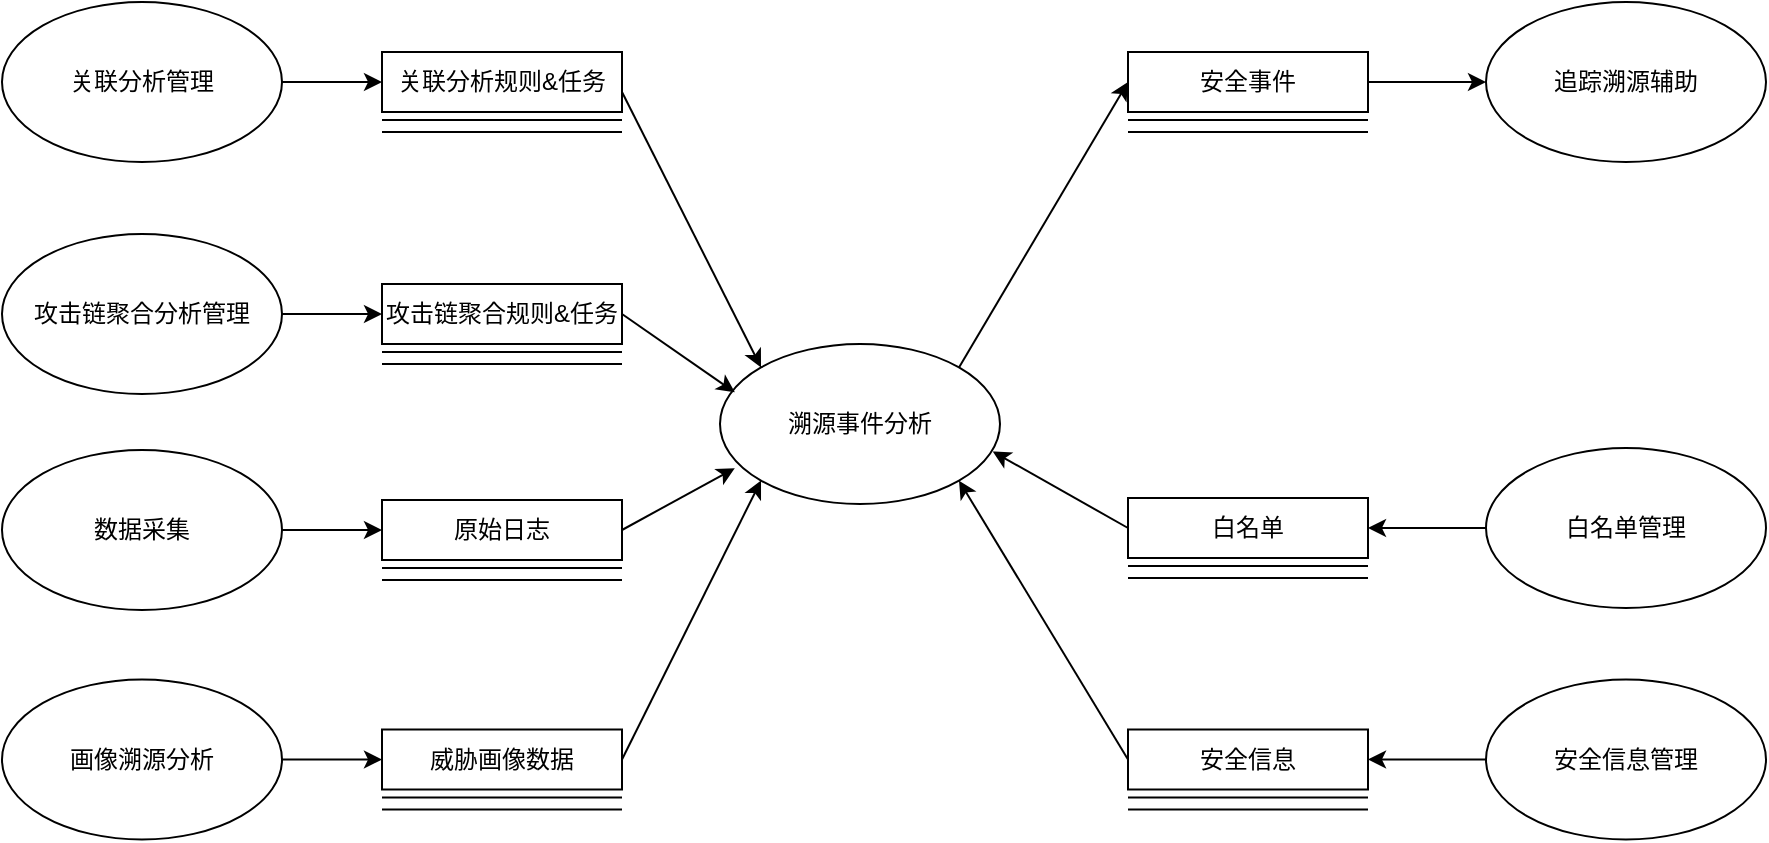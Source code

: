 <mxfile version="17.1.3" type="github">
  <diagram id="C5RBs43oDa-KdzZeNtuy" name="Page-1">
    <mxGraphModel dx="1897" dy="681" grid="1" gridSize="10" guides="1" tooltips="1" connect="1" arrows="1" fold="1" page="1" pageScale="1" pageWidth="827" pageHeight="1169" math="0" shadow="0">
      <root>
        <mxCell id="WIyWlLk6GJQsqaUBKTNV-0" />
        <mxCell id="WIyWlLk6GJQsqaUBKTNV-1" parent="WIyWlLk6GJQsqaUBKTNV-0" />
        <mxCell id="AxuAEFp41O1iY1T-BUaN-5" style="rounded=0;orthogonalLoop=1;jettySize=auto;html=1;exitX=1;exitY=0.5;exitDx=0;exitDy=0;entryX=0;entryY=0.5;entryDx=0;entryDy=0;" edge="1" parent="WIyWlLk6GJQsqaUBKTNV-1" source="AxuAEFp41O1iY1T-BUaN-4" target="AxuAEFp41O1iY1T-BUaN-1">
          <mxGeometry relative="1" as="geometry">
            <mxPoint x="501" y="214" as="targetPoint" />
          </mxGeometry>
        </mxCell>
        <mxCell id="AxuAEFp41O1iY1T-BUaN-43" style="edgeStyle=none;rounded=0;orthogonalLoop=1;jettySize=auto;html=1;exitX=1;exitY=0;exitDx=0;exitDy=0;entryX=0;entryY=0.5;entryDx=0;entryDy=0;" edge="1" parent="WIyWlLk6GJQsqaUBKTNV-1" source="AxuAEFp41O1iY1T-BUaN-0" target="AxuAEFp41O1iY1T-BUaN-37">
          <mxGeometry relative="1" as="geometry" />
        </mxCell>
        <mxCell id="AxuAEFp41O1iY1T-BUaN-0" value="溯源事件分析" style="ellipse;whiteSpace=wrap;html=1;" vertex="1" parent="WIyWlLk6GJQsqaUBKTNV-1">
          <mxGeometry x="160" y="260" width="140" height="80" as="geometry" />
        </mxCell>
        <mxCell id="AxuAEFp41O1iY1T-BUaN-1" value="关联分析规则&amp;amp;任务" style="rounded=0;whiteSpace=wrap;html=1;" vertex="1" parent="WIyWlLk6GJQsqaUBKTNV-1">
          <mxGeometry x="-9" y="114" width="120" height="30" as="geometry" />
        </mxCell>
        <mxCell id="AxuAEFp41O1iY1T-BUaN-2" value="" style="endArrow=none;html=1;rounded=0;" edge="1" parent="WIyWlLk6GJQsqaUBKTNV-1">
          <mxGeometry width="50" height="50" relative="1" as="geometry">
            <mxPoint x="-9" y="148" as="sourcePoint" />
            <mxPoint x="111" y="148" as="targetPoint" />
          </mxGeometry>
        </mxCell>
        <mxCell id="AxuAEFp41O1iY1T-BUaN-3" value="" style="endArrow=none;html=1;rounded=0;" edge="1" parent="WIyWlLk6GJQsqaUBKTNV-1">
          <mxGeometry width="50" height="50" relative="1" as="geometry">
            <mxPoint x="-9" y="154" as="sourcePoint" />
            <mxPoint x="111" y="154" as="targetPoint" />
          </mxGeometry>
        </mxCell>
        <mxCell id="AxuAEFp41O1iY1T-BUaN-20" style="edgeStyle=none;rounded=0;orthogonalLoop=1;jettySize=auto;html=1;exitX=0;exitY=0.5;exitDx=0;exitDy=0;entryX=1;entryY=0.5;entryDx=0;entryDy=0;" edge="1" parent="WIyWlLk6GJQsqaUBKTNV-1" source="AxuAEFp41O1iY1T-BUaN-40" target="AxuAEFp41O1iY1T-BUaN-17">
          <mxGeometry relative="1" as="geometry" />
        </mxCell>
        <mxCell id="AxuAEFp41O1iY1T-BUaN-4" value="关联分析管理" style="ellipse;whiteSpace=wrap;html=1;" vertex="1" parent="WIyWlLk6GJQsqaUBKTNV-1">
          <mxGeometry x="-199" y="89" width="140" height="80" as="geometry" />
        </mxCell>
        <mxCell id="AxuAEFp41O1iY1T-BUaN-6" style="rounded=0;orthogonalLoop=1;jettySize=auto;html=1;exitX=1;exitY=0.667;exitDx=0;exitDy=0;exitPerimeter=0;entryX=0;entryY=0;entryDx=0;entryDy=0;" edge="1" parent="WIyWlLk6GJQsqaUBKTNV-1" source="AxuAEFp41O1iY1T-BUaN-1" target="AxuAEFp41O1iY1T-BUaN-0">
          <mxGeometry relative="1" as="geometry">
            <mxPoint x="530" y="200" as="targetPoint" />
            <mxPoint x="400" y="190" as="sourcePoint" />
          </mxGeometry>
        </mxCell>
        <mxCell id="AxuAEFp41O1iY1T-BUaN-16" style="edgeStyle=none;rounded=0;orthogonalLoop=1;jettySize=auto;html=1;exitX=1;exitY=0.5;exitDx=0;exitDy=0;entryX=0.053;entryY=0.302;entryDx=0;entryDy=0;entryPerimeter=0;" edge="1" parent="WIyWlLk6GJQsqaUBKTNV-1" source="AxuAEFp41O1iY1T-BUaN-8" target="AxuAEFp41O1iY1T-BUaN-0">
          <mxGeometry relative="1" as="geometry" />
        </mxCell>
        <mxCell id="AxuAEFp41O1iY1T-BUaN-8" value="攻击链聚合规则&amp;amp;任务" style="rounded=0;whiteSpace=wrap;html=1;" vertex="1" parent="WIyWlLk6GJQsqaUBKTNV-1">
          <mxGeometry x="-9" y="230" width="120" height="30" as="geometry" />
        </mxCell>
        <mxCell id="AxuAEFp41O1iY1T-BUaN-9" value="" style="endArrow=none;html=1;rounded=0;" edge="1" parent="WIyWlLk6GJQsqaUBKTNV-1">
          <mxGeometry width="50" height="50" relative="1" as="geometry">
            <mxPoint x="-9" y="264" as="sourcePoint" />
            <mxPoint x="111" y="264" as="targetPoint" />
          </mxGeometry>
        </mxCell>
        <mxCell id="AxuAEFp41O1iY1T-BUaN-10" value="" style="endArrow=none;html=1;rounded=0;" edge="1" parent="WIyWlLk6GJQsqaUBKTNV-1">
          <mxGeometry width="50" height="50" relative="1" as="geometry">
            <mxPoint x="-9" y="270" as="sourcePoint" />
            <mxPoint x="111" y="270" as="targetPoint" />
          </mxGeometry>
        </mxCell>
        <mxCell id="AxuAEFp41O1iY1T-BUaN-21" style="edgeStyle=none;rounded=0;orthogonalLoop=1;jettySize=auto;html=1;exitX=0;exitY=0.5;exitDx=0;exitDy=0;entryX=0.974;entryY=0.672;entryDx=0;entryDy=0;entryPerimeter=0;" edge="1" parent="WIyWlLk6GJQsqaUBKTNV-1" source="AxuAEFp41O1iY1T-BUaN-17" target="AxuAEFp41O1iY1T-BUaN-0">
          <mxGeometry relative="1" as="geometry" />
        </mxCell>
        <mxCell id="AxuAEFp41O1iY1T-BUaN-17" value="白名单" style="rounded=0;whiteSpace=wrap;html=1;" vertex="1" parent="WIyWlLk6GJQsqaUBKTNV-1">
          <mxGeometry x="364" y="337" width="120" height="30" as="geometry" />
        </mxCell>
        <mxCell id="AxuAEFp41O1iY1T-BUaN-18" value="" style="endArrow=none;html=1;rounded=0;" edge="1" parent="WIyWlLk6GJQsqaUBKTNV-1">
          <mxGeometry width="50" height="50" relative="1" as="geometry">
            <mxPoint x="364" y="371" as="sourcePoint" />
            <mxPoint x="484" y="371" as="targetPoint" />
          </mxGeometry>
        </mxCell>
        <mxCell id="AxuAEFp41O1iY1T-BUaN-19" value="" style="endArrow=none;html=1;rounded=0;" edge="1" parent="WIyWlLk6GJQsqaUBKTNV-1">
          <mxGeometry width="50" height="50" relative="1" as="geometry">
            <mxPoint x="364" y="377" as="sourcePoint" />
            <mxPoint x="484" y="377" as="targetPoint" />
          </mxGeometry>
        </mxCell>
        <mxCell id="AxuAEFp41O1iY1T-BUaN-25" style="edgeStyle=none;rounded=0;orthogonalLoop=1;jettySize=auto;html=1;entryX=1;entryY=1;entryDx=0;entryDy=0;exitX=0;exitY=0.5;exitDx=0;exitDy=0;" edge="1" parent="WIyWlLk6GJQsqaUBKTNV-1" source="AxuAEFp41O1iY1T-BUaN-22" target="AxuAEFp41O1iY1T-BUaN-0">
          <mxGeometry relative="1" as="geometry">
            <mxPoint x="460" y="400" as="targetPoint" />
          </mxGeometry>
        </mxCell>
        <mxCell id="AxuAEFp41O1iY1T-BUaN-22" value="安全信息" style="rounded=0;whiteSpace=wrap;html=1;" vertex="1" parent="WIyWlLk6GJQsqaUBKTNV-1">
          <mxGeometry x="364" y="452.75" width="120" height="30" as="geometry" />
        </mxCell>
        <mxCell id="AxuAEFp41O1iY1T-BUaN-23" value="" style="endArrow=none;html=1;rounded=0;" edge="1" parent="WIyWlLk6GJQsqaUBKTNV-1">
          <mxGeometry width="50" height="50" relative="1" as="geometry">
            <mxPoint x="364" y="486.75" as="sourcePoint" />
            <mxPoint x="484" y="486.75" as="targetPoint" />
          </mxGeometry>
        </mxCell>
        <mxCell id="AxuAEFp41O1iY1T-BUaN-24" value="" style="endArrow=none;html=1;rounded=0;" edge="1" parent="WIyWlLk6GJQsqaUBKTNV-1">
          <mxGeometry width="50" height="50" relative="1" as="geometry">
            <mxPoint x="364" y="492.75" as="sourcePoint" />
            <mxPoint x="484" y="492.75" as="targetPoint" />
          </mxGeometry>
        </mxCell>
        <mxCell id="AxuAEFp41O1iY1T-BUaN-29" style="edgeStyle=none;rounded=0;orthogonalLoop=1;jettySize=auto;html=1;exitX=0;exitY=0.5;exitDx=0;exitDy=0;entryX=1;entryY=0.5;entryDx=0;entryDy=0;" edge="1" parent="WIyWlLk6GJQsqaUBKTNV-1" source="AxuAEFp41O1iY1T-BUaN-41" target="AxuAEFp41O1iY1T-BUaN-22">
          <mxGeometry relative="1" as="geometry">
            <mxPoint x="624.503" y="351.034" as="sourcePoint" />
            <mxPoint x="494" y="377.75" as="targetPoint" />
          </mxGeometry>
        </mxCell>
        <mxCell id="AxuAEFp41O1iY1T-BUaN-34" style="edgeStyle=none;rounded=0;orthogonalLoop=1;jettySize=auto;html=1;entryX=0;entryY=0.5;entryDx=0;entryDy=0;" edge="1" parent="WIyWlLk6GJQsqaUBKTNV-1" source="AxuAEFp41O1iY1T-BUaN-30" target="AxuAEFp41O1iY1T-BUaN-31">
          <mxGeometry relative="1" as="geometry" />
        </mxCell>
        <mxCell id="AxuAEFp41O1iY1T-BUaN-30" value="数据采集" style="ellipse;whiteSpace=wrap;html=1;" vertex="1" parent="WIyWlLk6GJQsqaUBKTNV-1">
          <mxGeometry x="-199" y="313" width="140" height="80" as="geometry" />
        </mxCell>
        <mxCell id="AxuAEFp41O1iY1T-BUaN-35" style="edgeStyle=none;rounded=0;orthogonalLoop=1;jettySize=auto;html=1;exitX=1;exitY=0.5;exitDx=0;exitDy=0;entryX=0.053;entryY=0.776;entryDx=0;entryDy=0;entryPerimeter=0;" edge="1" parent="WIyWlLk6GJQsqaUBKTNV-1" source="AxuAEFp41O1iY1T-BUaN-31" target="AxuAEFp41O1iY1T-BUaN-0">
          <mxGeometry relative="1" as="geometry" />
        </mxCell>
        <mxCell id="AxuAEFp41O1iY1T-BUaN-31" value="原始日志" style="rounded=0;whiteSpace=wrap;html=1;" vertex="1" parent="WIyWlLk6GJQsqaUBKTNV-1">
          <mxGeometry x="-9" y="338" width="120" height="30" as="geometry" />
        </mxCell>
        <mxCell id="AxuAEFp41O1iY1T-BUaN-32" value="" style="endArrow=none;html=1;rounded=0;" edge="1" parent="WIyWlLk6GJQsqaUBKTNV-1">
          <mxGeometry width="50" height="50" relative="1" as="geometry">
            <mxPoint x="-9" y="372" as="sourcePoint" />
            <mxPoint x="111" y="372" as="targetPoint" />
          </mxGeometry>
        </mxCell>
        <mxCell id="AxuAEFp41O1iY1T-BUaN-33" value="" style="endArrow=none;html=1;rounded=0;" edge="1" parent="WIyWlLk6GJQsqaUBKTNV-1">
          <mxGeometry width="50" height="50" relative="1" as="geometry">
            <mxPoint x="-9" y="378.0" as="sourcePoint" />
            <mxPoint x="111" y="378.0" as="targetPoint" />
          </mxGeometry>
        </mxCell>
        <mxCell id="AxuAEFp41O1iY1T-BUaN-36" value="追踪溯源辅助" style="ellipse;whiteSpace=wrap;html=1;" vertex="1" parent="WIyWlLk6GJQsqaUBKTNV-1">
          <mxGeometry x="543" y="89" width="140" height="80" as="geometry" />
        </mxCell>
        <mxCell id="AxuAEFp41O1iY1T-BUaN-54" value="" style="edgeStyle=none;rounded=0;orthogonalLoop=1;jettySize=auto;html=1;exitX=1;exitY=0.5;exitDx=0;exitDy=0;" edge="1" parent="WIyWlLk6GJQsqaUBKTNV-1" source="AxuAEFp41O1iY1T-BUaN-37" target="AxuAEFp41O1iY1T-BUaN-36">
          <mxGeometry relative="1" as="geometry" />
        </mxCell>
        <mxCell id="AxuAEFp41O1iY1T-BUaN-37" value="安全事件" style="rounded=0;whiteSpace=wrap;html=1;" vertex="1" parent="WIyWlLk6GJQsqaUBKTNV-1">
          <mxGeometry x="364" y="114" width="120" height="30" as="geometry" />
        </mxCell>
        <mxCell id="AxuAEFp41O1iY1T-BUaN-38" value="" style="endArrow=none;html=1;rounded=0;" edge="1" parent="WIyWlLk6GJQsqaUBKTNV-1">
          <mxGeometry width="50" height="50" relative="1" as="geometry">
            <mxPoint x="364" y="148" as="sourcePoint" />
            <mxPoint x="484" y="148" as="targetPoint" />
          </mxGeometry>
        </mxCell>
        <mxCell id="AxuAEFp41O1iY1T-BUaN-39" value="" style="endArrow=none;html=1;rounded=0;" edge="1" parent="WIyWlLk6GJQsqaUBKTNV-1">
          <mxGeometry width="50" height="50" relative="1" as="geometry">
            <mxPoint x="364" y="154.0" as="sourcePoint" />
            <mxPoint x="484" y="154.0" as="targetPoint" />
          </mxGeometry>
        </mxCell>
        <mxCell id="AxuAEFp41O1iY1T-BUaN-40" value="白名单管理" style="ellipse;whiteSpace=wrap;html=1;" vertex="1" parent="WIyWlLk6GJQsqaUBKTNV-1">
          <mxGeometry x="543" y="312" width="140" height="80" as="geometry" />
        </mxCell>
        <mxCell id="AxuAEFp41O1iY1T-BUaN-41" value="安全信息管理" style="ellipse;whiteSpace=wrap;html=1;" vertex="1" parent="WIyWlLk6GJQsqaUBKTNV-1">
          <mxGeometry x="543" y="427.75" width="140" height="80" as="geometry" />
        </mxCell>
        <mxCell id="AxuAEFp41O1iY1T-BUaN-52" style="edgeStyle=none;rounded=0;orthogonalLoop=1;jettySize=auto;html=1;exitX=1;exitY=0.5;exitDx=0;exitDy=0;entryX=0;entryY=0.5;entryDx=0;entryDy=0;" edge="1" parent="WIyWlLk6GJQsqaUBKTNV-1" source="AxuAEFp41O1iY1T-BUaN-46" target="AxuAEFp41O1iY1T-BUaN-49">
          <mxGeometry relative="1" as="geometry" />
        </mxCell>
        <mxCell id="AxuAEFp41O1iY1T-BUaN-46" value="画像溯源分析" style="ellipse;whiteSpace=wrap;html=1;" vertex="1" parent="WIyWlLk6GJQsqaUBKTNV-1">
          <mxGeometry x="-199" y="427.75" width="140" height="80" as="geometry" />
        </mxCell>
        <mxCell id="AxuAEFp41O1iY1T-BUaN-53" style="edgeStyle=none;rounded=0;orthogonalLoop=1;jettySize=auto;html=1;exitX=1;exitY=0.5;exitDx=0;exitDy=0;entryX=0;entryY=1;entryDx=0;entryDy=0;" edge="1" parent="WIyWlLk6GJQsqaUBKTNV-1" source="AxuAEFp41O1iY1T-BUaN-49" target="AxuAEFp41O1iY1T-BUaN-0">
          <mxGeometry relative="1" as="geometry" />
        </mxCell>
        <mxCell id="AxuAEFp41O1iY1T-BUaN-49" value="威胁画像数据" style="rounded=0;whiteSpace=wrap;html=1;" vertex="1" parent="WIyWlLk6GJQsqaUBKTNV-1">
          <mxGeometry x="-9" y="452.75" width="120" height="30" as="geometry" />
        </mxCell>
        <mxCell id="AxuAEFp41O1iY1T-BUaN-50" value="" style="endArrow=none;html=1;rounded=0;" edge="1" parent="WIyWlLk6GJQsqaUBKTNV-1">
          <mxGeometry width="50" height="50" relative="1" as="geometry">
            <mxPoint x="-9" y="486.75" as="sourcePoint" />
            <mxPoint x="111" y="486.75" as="targetPoint" />
          </mxGeometry>
        </mxCell>
        <mxCell id="AxuAEFp41O1iY1T-BUaN-51" value="" style="endArrow=none;html=1;rounded=0;" edge="1" parent="WIyWlLk6GJQsqaUBKTNV-1">
          <mxGeometry width="50" height="50" relative="1" as="geometry">
            <mxPoint x="-9" y="492.75" as="sourcePoint" />
            <mxPoint x="111" y="492.75" as="targetPoint" />
          </mxGeometry>
        </mxCell>
        <mxCell id="AxuAEFp41O1iY1T-BUaN-56" style="edgeStyle=none;rounded=0;orthogonalLoop=1;jettySize=auto;html=1;exitX=1;exitY=0.5;exitDx=0;exitDy=0;entryX=0;entryY=0.5;entryDx=0;entryDy=0;" edge="1" parent="WIyWlLk6GJQsqaUBKTNV-1" source="AxuAEFp41O1iY1T-BUaN-55" target="AxuAEFp41O1iY1T-BUaN-8">
          <mxGeometry relative="1" as="geometry" />
        </mxCell>
        <mxCell id="AxuAEFp41O1iY1T-BUaN-55" value="攻击链聚合分析管理" style="ellipse;whiteSpace=wrap;html=1;" vertex="1" parent="WIyWlLk6GJQsqaUBKTNV-1">
          <mxGeometry x="-199" y="205" width="140" height="80" as="geometry" />
        </mxCell>
      </root>
    </mxGraphModel>
  </diagram>
</mxfile>
